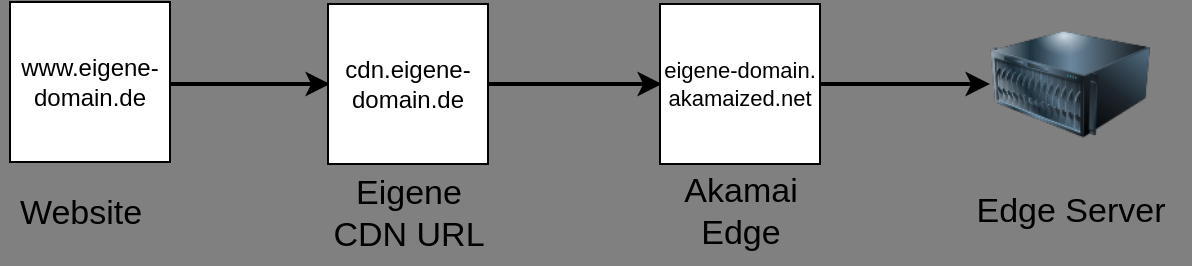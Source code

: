 <mxfile version="20.3.0" type="device"><diagram id="wrBSi1hO_gNdQ8__3gkL" name="Seite-1"><mxGraphModel dx="1430" dy="986" grid="1" gridSize="10" guides="1" tooltips="1" connect="1" arrows="1" fold="1" page="1" pageScale="1" pageWidth="1654" pageHeight="1169" background="#808080" math="0" shadow="0"><root><mxCell id="0"/><mxCell id="1" parent="0"/><mxCell id="qXPcjrGVHfvPIyz8YaZD-5" style="edgeStyle=orthogonalEdgeStyle;rounded=0;orthogonalLoop=1;jettySize=auto;html=1;strokeWidth=2;fontColor=#000000;strokeColor=#000000;" parent="1" edge="1"><mxGeometry relative="1" as="geometry"><mxPoint x="114.0" y="80" as="sourcePoint"/><mxPoint x="200" y="80" as="targetPoint"/></mxGeometry></mxCell><mxCell id="qXPcjrGVHfvPIyz8YaZD-6" style="edgeStyle=orthogonalEdgeStyle;rounded=0;orthogonalLoop=1;jettySize=auto;html=1;strokeWidth=2;fontColor=#000000;strokeColor=#000000;" parent="1" edge="1"><mxGeometry relative="1" as="geometry"><mxPoint x="278" y="80" as="sourcePoint"/><mxPoint x="366" y="80" as="targetPoint"/></mxGeometry></mxCell><mxCell id="qXPcjrGVHfvPIyz8YaZD-7" style="edgeStyle=orthogonalEdgeStyle;rounded=0;orthogonalLoop=1;jettySize=auto;html=1;strokeWidth=2;fontColor=#000000;strokeColor=#000000;" parent="1" edge="1"><mxGeometry relative="1" as="geometry"><mxPoint x="444" y="80" as="sourcePoint"/><mxPoint x="530" y="80" as="targetPoint"/></mxGeometry></mxCell><mxCell id="qXPcjrGVHfvPIyz8YaZD-8" value="Website" style="text;html=1;align=center;verticalAlign=middle;resizable=0;points=[];autosize=1;strokeColor=none;fillColor=none;fontSize=17;fontStyle=0;fontColor=#000000;" parent="1" vertex="1"><mxGeometry x="35" y="130" width="80" height="30" as="geometry"/></mxCell><mxCell id="qXPcjrGVHfvPIyz8YaZD-9" value="Eigene&lt;br&gt;CDN URL" style="text;html=1;align=center;verticalAlign=middle;resizable=0;points=[];autosize=1;strokeColor=none;fillColor=none;fontSize=17;fontStyle=0;fontColor=#000000;" parent="1" vertex="1"><mxGeometry x="189" y="120" width="100" height="50" as="geometry"/></mxCell><mxCell id="qXPcjrGVHfvPIyz8YaZD-10" value="Akamai &lt;br&gt;Edge" style="text;html=1;align=center;verticalAlign=middle;resizable=0;points=[];autosize=1;strokeColor=none;fillColor=none;fontSize=17;fontStyle=0;fontColor=#000000;" parent="1" vertex="1"><mxGeometry x="365" y="119" width="80" height="50" as="geometry"/></mxCell><mxCell id="_PJFmtgfAQm84WDkFEuF-1" value="cdn.eigene-domain.de" style="whiteSpace=wrap;html=1;aspect=fixed;" parent="1" vertex="1"><mxGeometry x="199" y="40" width="80" height="80" as="geometry"/></mxCell><mxCell id="_PJFmtgfAQm84WDkFEuF-2" value="www.eigene-domain.de" style="whiteSpace=wrap;html=1;aspect=fixed;" parent="1" vertex="1"><mxGeometry x="40" y="39" width="80" height="80" as="geometry"/></mxCell><mxCell id="_PJFmtgfAQm84WDkFEuF-3" value="eigene-domain.&lt;br style=&quot;font-size: 11px;&quot;&gt;akamaized.net" style="whiteSpace=wrap;html=1;aspect=fixed;fontSize=11;" parent="1" vertex="1"><mxGeometry x="365" y="40" width="80" height="80" as="geometry"/></mxCell><mxCell id="_PJFmtgfAQm84WDkFEuF-5" value="" style="image;html=1;image=img/lib/clip_art/computers/Server_128x128.png;fontSize=11;flipH=1;" parent="1" vertex="1"><mxGeometry x="530" y="40" width="80" height="80" as="geometry"/></mxCell><mxCell id="_PJFmtgfAQm84WDkFEuF-6" value="Edge Server" style="text;html=1;align=center;verticalAlign=middle;resizable=0;points=[];autosize=1;strokeColor=none;fillColor=none;fontSize=17;fontStyle=0;fontColor=#000000;" parent="1" vertex="1"><mxGeometry x="510" y="129" width="120" height="30" as="geometry"/></mxCell></root></mxGraphModel></diagram></mxfile>
